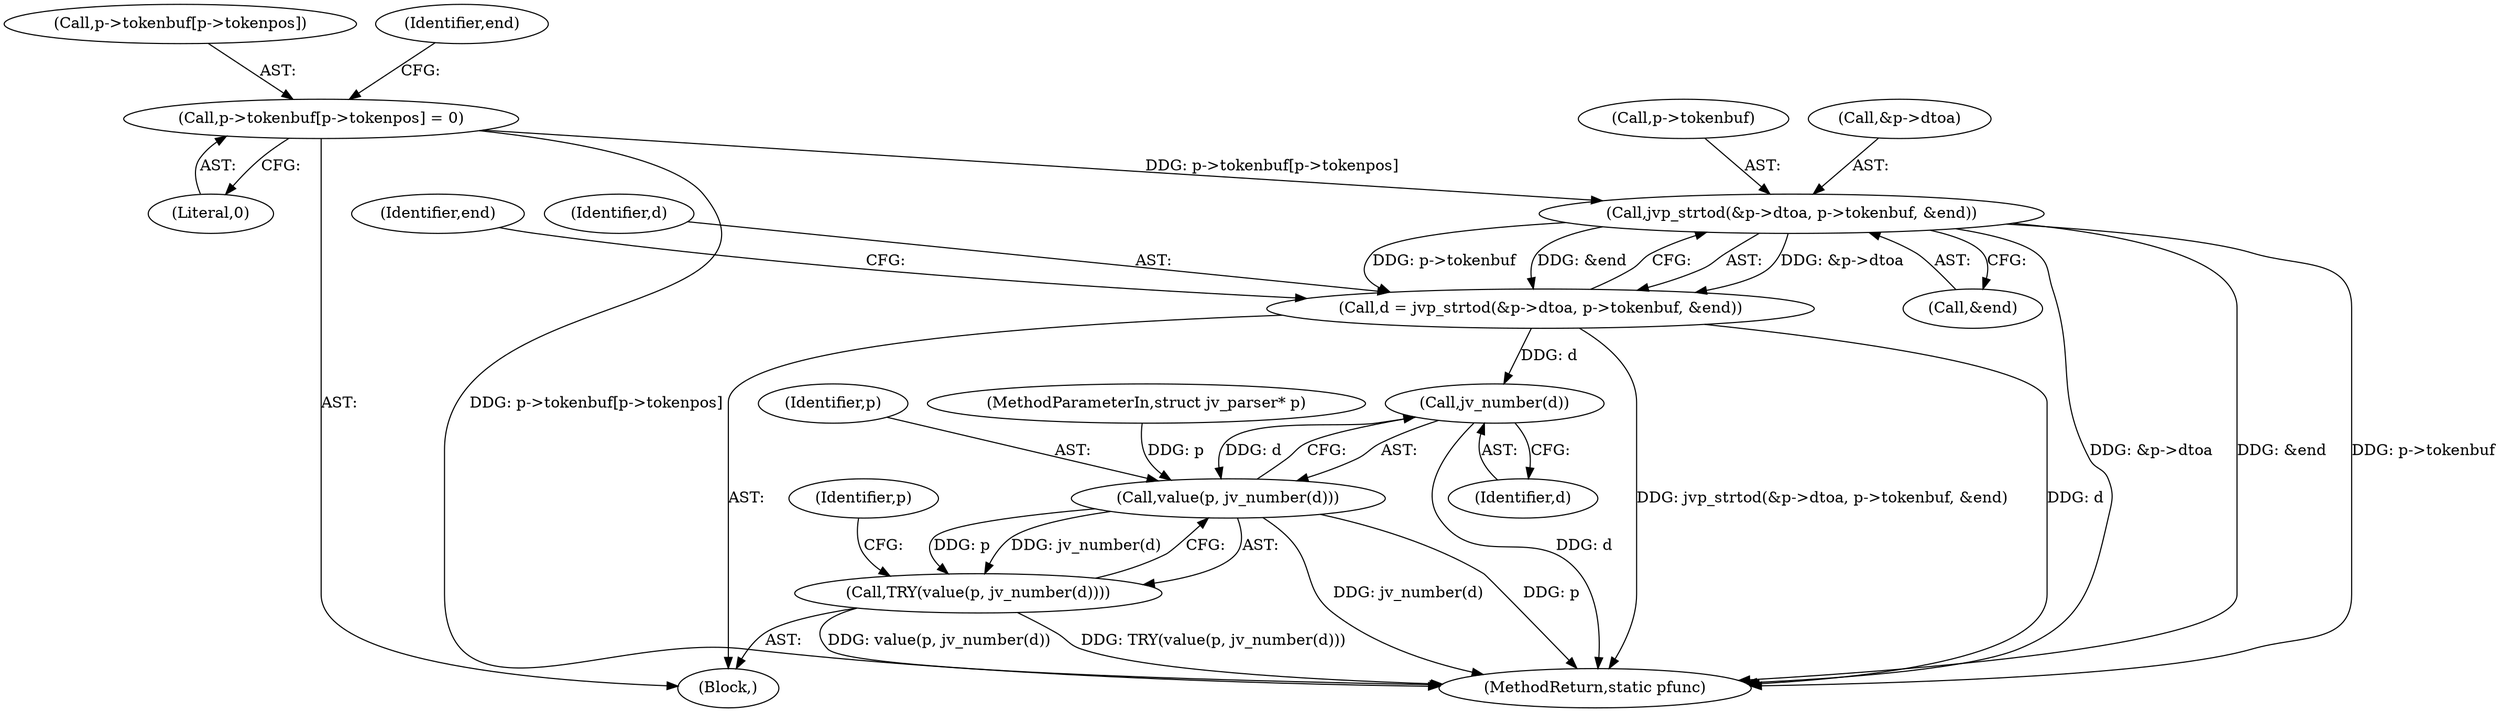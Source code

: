digraph "0_jq_8eb1367ca44e772963e704a700ef72ae2e12babd@pointer" {
"1000212" [label="(Call,jvp_strtod(&p->dtoa, p->tokenbuf, &end))"];
"1000196" [label="(Call,p->tokenbuf[p->tokenpos] = 0)"];
"1000210" [label="(Call,d = jvp_strtod(&p->dtoa, p->tokenbuf, &end))"];
"1000236" [label="(Call,jv_number(d))"];
"1000234" [label="(Call,value(p, jv_number(d)))"];
"1000233" [label="(Call,TRY(value(p, jv_number(d))))"];
"1000204" [label="(Literal,0)"];
"1000197" [label="(Call,p->tokenbuf[p->tokenpos])"];
"1000207" [label="(Identifier,end)"];
"1000245" [label="(MethodReturn,static pfunc)"];
"1000225" [label="(Identifier,end)"];
"1000236" [label="(Call,jv_number(d))"];
"1000237" [label="(Identifier,d)"];
"1000233" [label="(Call,TRY(value(p, jv_number(d))))"];
"1000240" [label="(Identifier,p)"];
"1000210" [label="(Call,d = jvp_strtod(&p->dtoa, p->tokenbuf, &end))"];
"1000217" [label="(Call,p->tokenbuf)"];
"1000220" [label="(Call,&end)"];
"1000195" [label="(Block,)"];
"1000235" [label="(Identifier,p)"];
"1000211" [label="(Identifier,d)"];
"1000234" [label="(Call,value(p, jv_number(d)))"];
"1000213" [label="(Call,&p->dtoa)"];
"1000101" [label="(MethodParameterIn,struct jv_parser* p)"];
"1000212" [label="(Call,jvp_strtod(&p->dtoa, p->tokenbuf, &end))"];
"1000196" [label="(Call,p->tokenbuf[p->tokenpos] = 0)"];
"1000212" -> "1000210"  [label="AST: "];
"1000212" -> "1000220"  [label="CFG: "];
"1000213" -> "1000212"  [label="AST: "];
"1000217" -> "1000212"  [label="AST: "];
"1000220" -> "1000212"  [label="AST: "];
"1000210" -> "1000212"  [label="CFG: "];
"1000212" -> "1000245"  [label="DDG: p->tokenbuf"];
"1000212" -> "1000245"  [label="DDG: &p->dtoa"];
"1000212" -> "1000245"  [label="DDG: &end"];
"1000212" -> "1000210"  [label="DDG: &p->dtoa"];
"1000212" -> "1000210"  [label="DDG: p->tokenbuf"];
"1000212" -> "1000210"  [label="DDG: &end"];
"1000196" -> "1000212"  [label="DDG: p->tokenbuf[p->tokenpos]"];
"1000196" -> "1000195"  [label="AST: "];
"1000196" -> "1000204"  [label="CFG: "];
"1000197" -> "1000196"  [label="AST: "];
"1000204" -> "1000196"  [label="AST: "];
"1000207" -> "1000196"  [label="CFG: "];
"1000196" -> "1000245"  [label="DDG: p->tokenbuf[p->tokenpos]"];
"1000210" -> "1000195"  [label="AST: "];
"1000211" -> "1000210"  [label="AST: "];
"1000225" -> "1000210"  [label="CFG: "];
"1000210" -> "1000245"  [label="DDG: jvp_strtod(&p->dtoa, p->tokenbuf, &end)"];
"1000210" -> "1000245"  [label="DDG: d"];
"1000210" -> "1000236"  [label="DDG: d"];
"1000236" -> "1000234"  [label="AST: "];
"1000236" -> "1000237"  [label="CFG: "];
"1000237" -> "1000236"  [label="AST: "];
"1000234" -> "1000236"  [label="CFG: "];
"1000236" -> "1000245"  [label="DDG: d"];
"1000236" -> "1000234"  [label="DDG: d"];
"1000234" -> "1000233"  [label="AST: "];
"1000235" -> "1000234"  [label="AST: "];
"1000233" -> "1000234"  [label="CFG: "];
"1000234" -> "1000245"  [label="DDG: jv_number(d)"];
"1000234" -> "1000245"  [label="DDG: p"];
"1000234" -> "1000233"  [label="DDG: p"];
"1000234" -> "1000233"  [label="DDG: jv_number(d)"];
"1000101" -> "1000234"  [label="DDG: p"];
"1000233" -> "1000195"  [label="AST: "];
"1000240" -> "1000233"  [label="CFG: "];
"1000233" -> "1000245"  [label="DDG: TRY(value(p, jv_number(d)))"];
"1000233" -> "1000245"  [label="DDG: value(p, jv_number(d))"];
}
